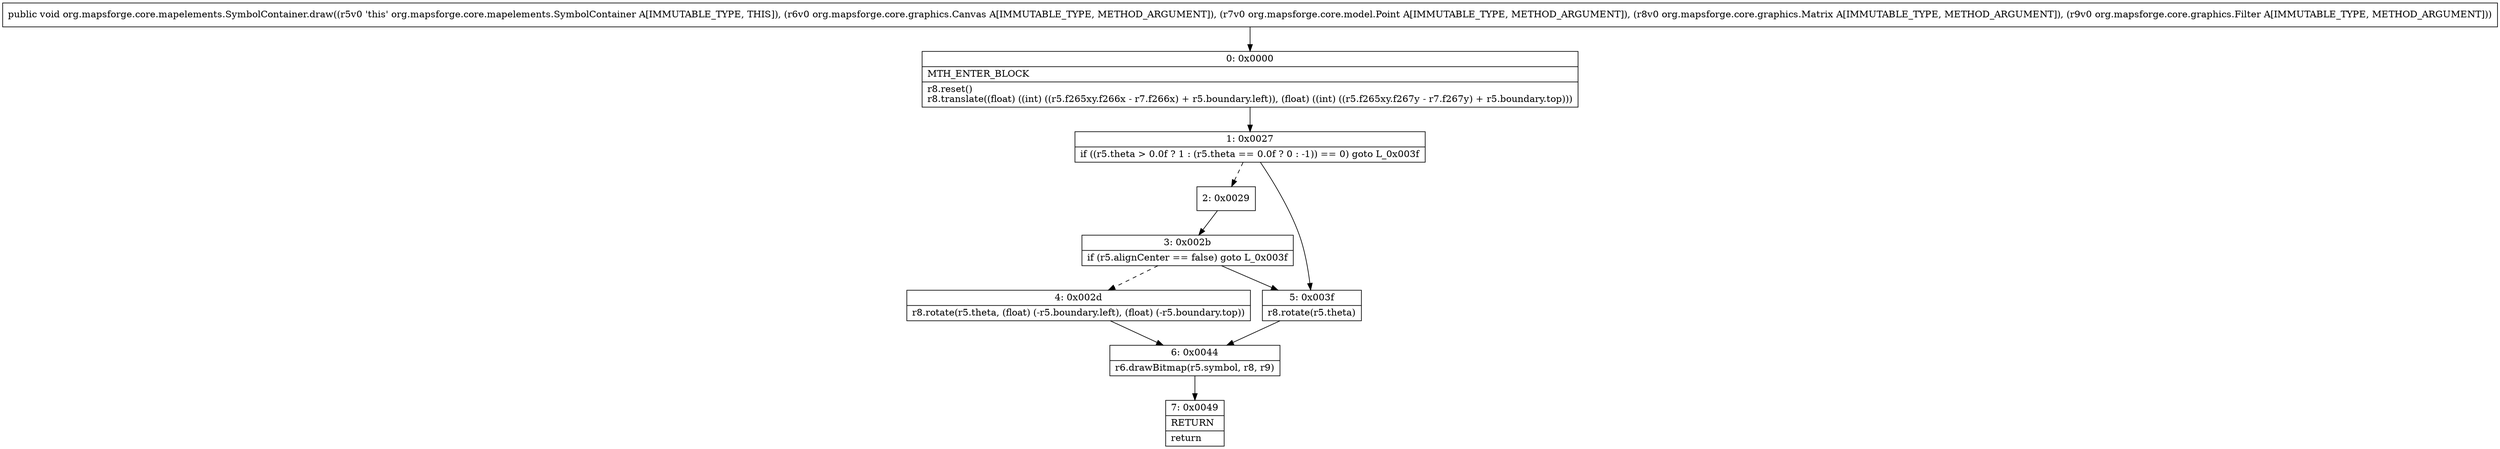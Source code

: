 digraph "CFG fororg.mapsforge.core.mapelements.SymbolContainer.draw(Lorg\/mapsforge\/core\/graphics\/Canvas;Lorg\/mapsforge\/core\/model\/Point;Lorg\/mapsforge\/core\/graphics\/Matrix;Lorg\/mapsforge\/core\/graphics\/Filter;)V" {
Node_0 [shape=record,label="{0\:\ 0x0000|MTH_ENTER_BLOCK\l|r8.reset()\lr8.translate((float) ((int) ((r5.f265xy.f266x \- r7.f266x) + r5.boundary.left)), (float) ((int) ((r5.f265xy.f267y \- r7.f267y) + r5.boundary.top)))\l}"];
Node_1 [shape=record,label="{1\:\ 0x0027|if ((r5.theta \> 0.0f ? 1 : (r5.theta == 0.0f ? 0 : \-1)) == 0) goto L_0x003f\l}"];
Node_2 [shape=record,label="{2\:\ 0x0029}"];
Node_3 [shape=record,label="{3\:\ 0x002b|if (r5.alignCenter == false) goto L_0x003f\l}"];
Node_4 [shape=record,label="{4\:\ 0x002d|r8.rotate(r5.theta, (float) (\-r5.boundary.left), (float) (\-r5.boundary.top))\l}"];
Node_5 [shape=record,label="{5\:\ 0x003f|r8.rotate(r5.theta)\l}"];
Node_6 [shape=record,label="{6\:\ 0x0044|r6.drawBitmap(r5.symbol, r8, r9)\l}"];
Node_7 [shape=record,label="{7\:\ 0x0049|RETURN\l|return\l}"];
MethodNode[shape=record,label="{public void org.mapsforge.core.mapelements.SymbolContainer.draw((r5v0 'this' org.mapsforge.core.mapelements.SymbolContainer A[IMMUTABLE_TYPE, THIS]), (r6v0 org.mapsforge.core.graphics.Canvas A[IMMUTABLE_TYPE, METHOD_ARGUMENT]), (r7v0 org.mapsforge.core.model.Point A[IMMUTABLE_TYPE, METHOD_ARGUMENT]), (r8v0 org.mapsforge.core.graphics.Matrix A[IMMUTABLE_TYPE, METHOD_ARGUMENT]), (r9v0 org.mapsforge.core.graphics.Filter A[IMMUTABLE_TYPE, METHOD_ARGUMENT])) }"];
MethodNode -> Node_0;
Node_0 -> Node_1;
Node_1 -> Node_2[style=dashed];
Node_1 -> Node_5;
Node_2 -> Node_3;
Node_3 -> Node_4[style=dashed];
Node_3 -> Node_5;
Node_4 -> Node_6;
Node_5 -> Node_6;
Node_6 -> Node_7;
}

